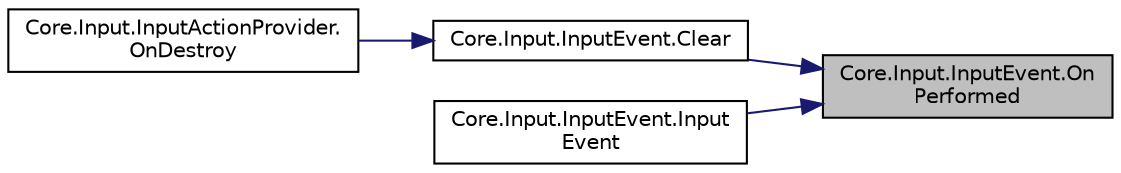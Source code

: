 digraph "Core.Input.InputEvent.OnPerformed"
{
 // LATEX_PDF_SIZE
  edge [fontname="Helvetica",fontsize="10",labelfontname="Helvetica",labelfontsize="10"];
  node [fontname="Helvetica",fontsize="10",shape=record];
  rankdir="RL";
  Node1 [label="Core.Input.InputEvent.On\lPerformed",height=0.2,width=0.4,color="black", fillcolor="grey75", style="filled", fontcolor="black",tooltip=" "];
  Node1 -> Node2 [dir="back",color="midnightblue",fontsize="10",style="solid",fontname="Helvetica"];
  Node2 [label="Core.Input.InputEvent.Clear",height=0.2,width=0.4,color="black", fillcolor="white", style="filled",URL="$classCore_1_1Input_1_1InputEvent.html#a9a638d28021bbc5e74db25658558780c",tooltip=" "];
  Node2 -> Node3 [dir="back",color="midnightblue",fontsize="10",style="solid",fontname="Helvetica"];
  Node3 [label="Core.Input.InputActionProvider.\lOnDestroy",height=0.2,width=0.4,color="black", fillcolor="white", style="filled",URL="$classCore_1_1Input_1_1InputActionProvider.html#a3b328565d305e617dc58a0906694b9d5",tooltip=" "];
  Node1 -> Node4 [dir="back",color="midnightblue",fontsize="10",style="solid",fontname="Helvetica"];
  Node4 [label="Core.Input.InputEvent.Input\lEvent",height=0.2,width=0.4,color="black", fillcolor="white", style="filled",URL="$classCore_1_1Input_1_1InputEvent.html#ac0d517de892b8775d44e4f8068def008",tooltip=" "];
}
